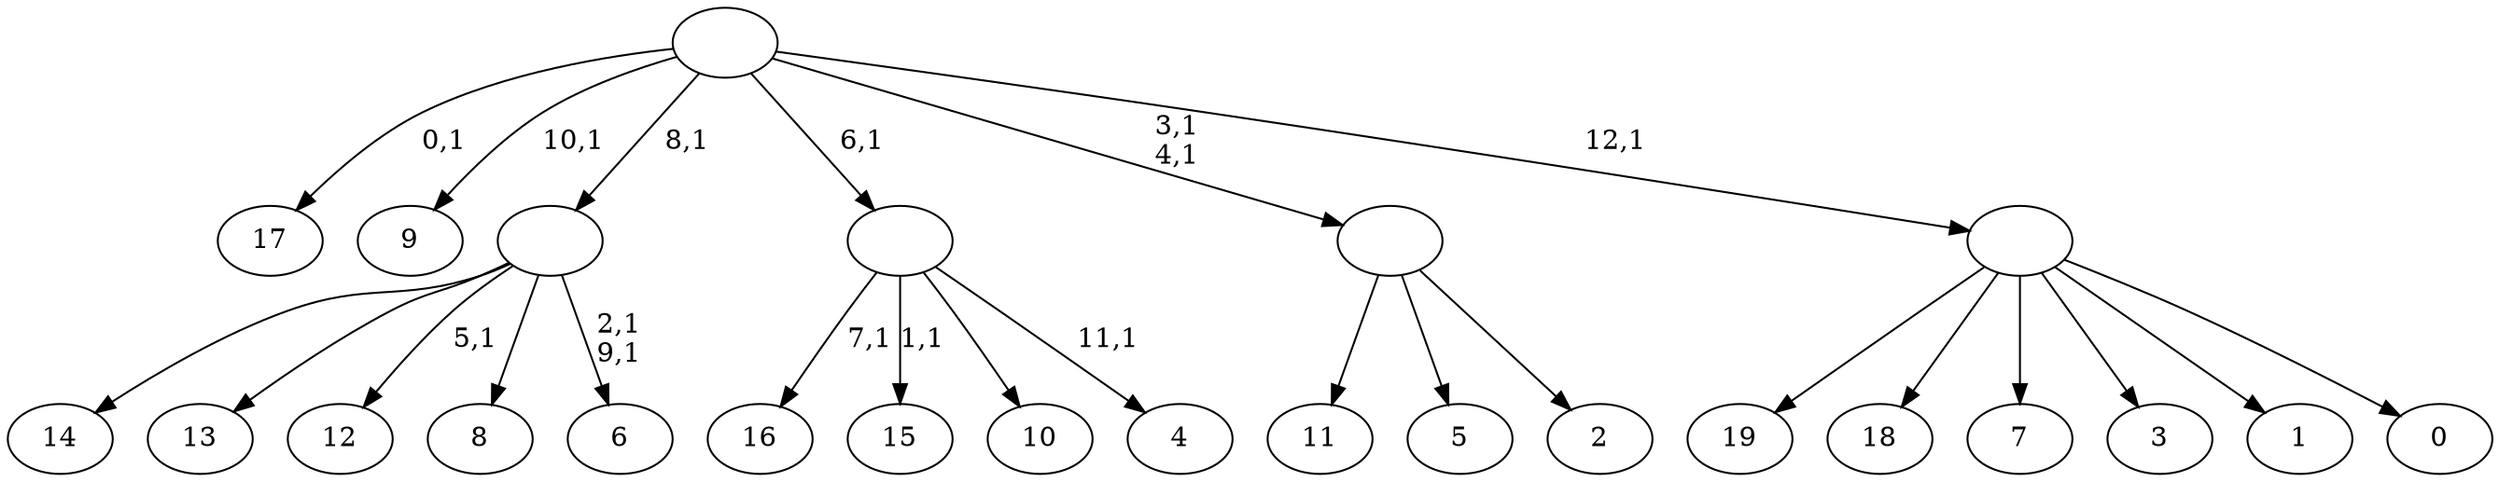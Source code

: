 digraph T {
	33 [label="19"]
	32 [label="18"]
	31 [label="17"]
	29 [label="16"]
	27 [label="15"]
	25 [label="14"]
	24 [label="13"]
	23 [label="12"]
	21 [label="11"]
	20 [label="10"]
	19 [label="9"]
	17 [label="8"]
	16 [label="7"]
	15 [label="6"]
	12 [label=""]
	11 [label="5"]
	10 [label="4"]
	8 [label=""]
	7 [label="3"]
	6 [label="2"]
	5 [label=""]
	3 [label="1"]
	2 [label="0"]
	1 [label=""]
	0 [label=""]
	12 -> 15 [label="2,1\n9,1"]
	12 -> 23 [label="5,1"]
	12 -> 25 [label=""]
	12 -> 24 [label=""]
	12 -> 17 [label=""]
	8 -> 10 [label="11,1"]
	8 -> 27 [label="1,1"]
	8 -> 29 [label="7,1"]
	8 -> 20 [label=""]
	5 -> 21 [label=""]
	5 -> 11 [label=""]
	5 -> 6 [label=""]
	1 -> 33 [label=""]
	1 -> 32 [label=""]
	1 -> 16 [label=""]
	1 -> 7 [label=""]
	1 -> 3 [label=""]
	1 -> 2 [label=""]
	0 -> 5 [label="3,1\n4,1"]
	0 -> 19 [label="10,1"]
	0 -> 31 [label="0,1"]
	0 -> 12 [label="8,1"]
	0 -> 8 [label="6,1"]
	0 -> 1 [label="12,1"]
}

